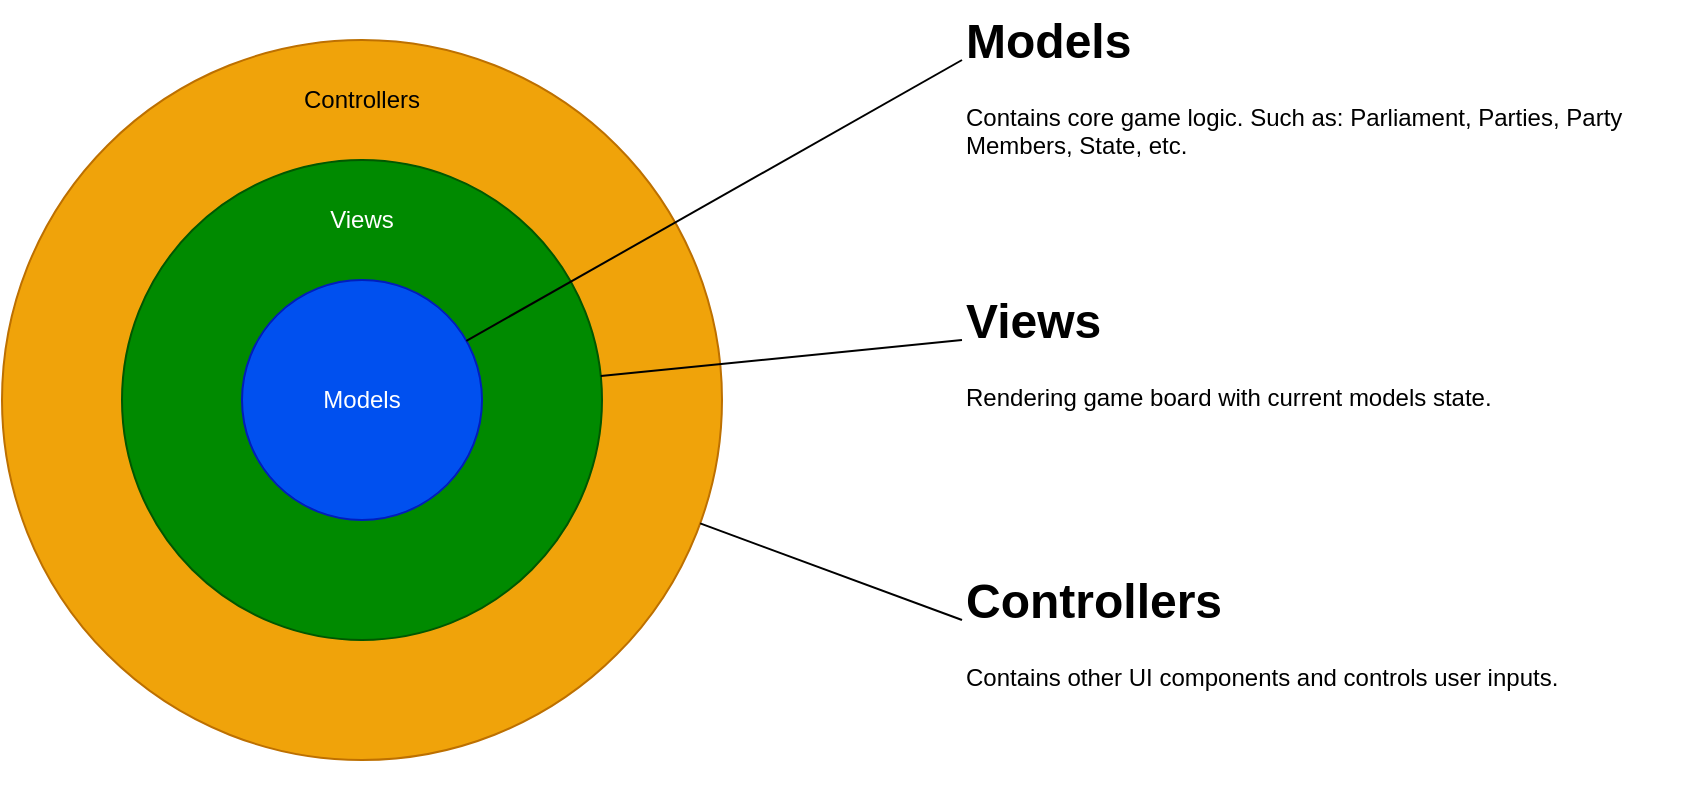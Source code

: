 <mxfile version="26.0.4" pages="3">
  <diagram id="mvDYsqlOY7IzLZOZ13eX" name="Architecture">
    <mxGraphModel dx="1434" dy="838" grid="1" gridSize="10" guides="1" tooltips="1" connect="1" arrows="1" fold="1" page="1" pageScale="1" pageWidth="1100" pageHeight="850" math="0" shadow="0">
      <root>
        <mxCell id="0" />
        <mxCell id="1" parent="0" />
        <mxCell id="HzE5Y_yb6oloLd-kvbXD-3" value="Controllers" style="ellipse;whiteSpace=wrap;html=1;aspect=fixed;verticalAlign=top;spacingTop=16;fillColor=#f0a30a;fontColor=#000000;strokeColor=#BD7000;" parent="1" vertex="1">
          <mxGeometry x="200" y="200" width="360" height="360" as="geometry" />
        </mxCell>
        <mxCell id="HzE5Y_yb6oloLd-kvbXD-2" value="Views" style="ellipse;whiteSpace=wrap;html=1;aspect=fixed;verticalAlign=top;spacingTop=16;fillColor=#008a00;fontColor=#ffffff;strokeColor=#005700;" parent="1" vertex="1">
          <mxGeometry x="260" y="260" width="240" height="240" as="geometry" />
        </mxCell>
        <mxCell id="HzE5Y_yb6oloLd-kvbXD-1" value="Models" style="ellipse;whiteSpace=wrap;html=1;aspect=fixed;fillColor=#0050ef;fontColor=#ffffff;strokeColor=#001DBC;" parent="1" vertex="1">
          <mxGeometry x="320" y="320" width="120" height="120" as="geometry" />
        </mxCell>
        <mxCell id="h59qD7-6By2GhKR9hAWH-1" value="&lt;h1 style=&quot;margin-top: 0px;&quot;&gt;Controllers&lt;/h1&gt;&lt;h1 style=&quot;margin-top: 0px;&quot;&gt;&lt;p style=&quot;font-size: 12px; font-weight: 400;&quot;&gt;Contains other UI components and controls user inputs.&lt;/p&gt;&lt;/h1&gt;" style="text;html=1;whiteSpace=wrap;overflow=hidden;rounded=0;" parent="1" vertex="1">
          <mxGeometry x="680" y="460" width="360" height="120" as="geometry" />
        </mxCell>
        <mxCell id="h59qD7-6By2GhKR9hAWH-2" value="" style="endArrow=none;html=1;rounded=0;entryX=0;entryY=0.25;entryDx=0;entryDy=0;" parent="1" source="HzE5Y_yb6oloLd-kvbXD-1" target="h59qD7-6By2GhKR9hAWH-6" edge="1">
          <mxGeometry width="50" height="50" relative="1" as="geometry">
            <mxPoint x="540" y="470" as="sourcePoint" />
            <mxPoint x="670" y="440" as="targetPoint" />
          </mxGeometry>
        </mxCell>
        <mxCell id="h59qD7-6By2GhKR9hAWH-3" value="" style="endArrow=none;html=1;rounded=0;entryX=0;entryY=0.25;entryDx=0;entryDy=0;" parent="1" source="HzE5Y_yb6oloLd-kvbXD-2" target="h59qD7-6By2GhKR9hAWH-5" edge="1">
          <mxGeometry width="50" height="50" relative="1" as="geometry">
            <mxPoint x="620" y="390" as="sourcePoint" />
            <mxPoint x="670" y="340" as="targetPoint" />
          </mxGeometry>
        </mxCell>
        <mxCell id="h59qD7-6By2GhKR9hAWH-4" value="" style="endArrow=none;html=1;rounded=0;entryX=0;entryY=0.25;entryDx=0;entryDy=0;" parent="1" source="HzE5Y_yb6oloLd-kvbXD-3" target="h59qD7-6By2GhKR9hAWH-1" edge="1">
          <mxGeometry width="50" height="50" relative="1" as="geometry">
            <mxPoint x="620" y="290" as="sourcePoint" />
            <mxPoint x="670" y="240" as="targetPoint" />
          </mxGeometry>
        </mxCell>
        <mxCell id="h59qD7-6By2GhKR9hAWH-5" value="&lt;h1 style=&quot;margin-top: 0px;&quot;&gt;Views&lt;/h1&gt;&lt;p&gt;Rendering game board with current models state.&lt;/p&gt;" style="text;html=1;whiteSpace=wrap;overflow=hidden;rounded=0;" parent="1" vertex="1">
          <mxGeometry x="680" y="320" width="360" height="120" as="geometry" />
        </mxCell>
        <mxCell id="h59qD7-6By2GhKR9hAWH-6" value="&lt;h1 style=&quot;margin-top: 0px;&quot;&gt;Models&lt;/h1&gt;&lt;h1 style=&quot;margin-top: 0px;&quot;&gt;&lt;p style=&quot;font-size: 12px; font-weight: 400;&quot;&gt;&lt;span style=&quot;background-color: transparent; color: light-dark(rgb(0, 0, 0), rgb(255, 255, 255));&quot;&gt;Contains core game logic. Such as: Parliament, Parties, Party Members, State, etc.&lt;/span&gt;&lt;br&gt;&lt;/p&gt;&lt;/h1&gt;" style="text;html=1;whiteSpace=wrap;overflow=hidden;rounded=0;" parent="1" vertex="1">
          <mxGeometry x="680" y="180" width="360" height="120" as="geometry" />
        </mxCell>
      </root>
    </mxGraphModel>
  </diagram>
  <diagram id="C5RBs43oDa-KdzZeNtuy" name="Models">
    <mxGraphModel dx="1434" dy="838" grid="1" gridSize="10" guides="1" tooltips="1" connect="1" arrows="1" fold="1" page="1" pageScale="1" pageWidth="1169" pageHeight="827" math="0" shadow="0">
      <root>
        <mxCell id="WIyWlLk6GJQsqaUBKTNV-0" />
        <mxCell id="WIyWlLk6GJQsqaUBKTNV-1" parent="WIyWlLk6GJQsqaUBKTNV-0" />
        <mxCell id="zkfFHV4jXpPFQw0GAbJ--0" value="Member" style="swimlane;fontStyle=2;align=center;verticalAlign=top;childLayout=stackLayout;horizontal=1;startSize=26;horizontalStack=0;resizeParent=1;resizeLast=0;collapsible=1;marginBottom=0;rounded=0;shadow=0;strokeWidth=1;" parent="WIyWlLk6GJQsqaUBKTNV-1" vertex="1">
          <mxGeometry x="665" y="110" width="160" height="330" as="geometry">
            <mxRectangle x="230" y="140" width="160" height="26" as="alternateBounds" />
          </mxGeometry>
        </mxCell>
        <mxCell id="zkfFHV4jXpPFQw0GAbJ--1" value="+ ID" style="text;align=left;verticalAlign=top;spacingLeft=4;spacingRight=4;overflow=hidden;rotatable=0;points=[[0,0.5],[1,0.5]];portConstraint=eastwest;" parent="zkfFHV4jXpPFQw0GAbJ--0" vertex="1">
          <mxGeometry y="26" width="160" height="26" as="geometry" />
        </mxCell>
        <mxCell id="mJDjyZB0HMVaEcLKdFet-34" value="+ Ideology" style="text;align=left;verticalAlign=top;spacingLeft=4;spacingRight=4;overflow=hidden;rotatable=0;points=[[0,0.5],[1,0.5]];portConstraint=eastwest;" parent="zkfFHV4jXpPFQw0GAbJ--0" vertex="1">
          <mxGeometry y="52" width="160" height="26" as="geometry" />
        </mxCell>
        <mxCell id="hrejwmupJxw2dykccQO4-26" value="+ State" style="text;strokeColor=none;fillColor=none;align=left;verticalAlign=top;spacingLeft=4;spacingRight=4;overflow=hidden;rotatable=0;points=[[0,0.5],[1,0.5]];portConstraint=eastwest;" parent="zkfFHV4jXpPFQw0GAbJ--0" vertex="1">
          <mxGeometry y="78" width="160" height="26" as="geometry" />
        </mxCell>
        <mxCell id="hrejwmupJxw2dykccQO4-31" value="+ Location: Cell" style="text;strokeColor=none;fillColor=none;align=left;verticalAlign=top;spacingLeft=4;spacingRight=4;overflow=hidden;rotatable=0;points=[[0,0.5],[1,0.5]];portConstraint=eastwest;" parent="zkfFHV4jXpPFQw0GAbJ--0" vertex="1">
          <mxGeometry y="104" width="160" height="26" as="geometry" />
        </mxCell>
        <mxCell id="hrejwmupJxw2dykccQO4-27" value="+ Manoeuvre" style="text;strokeColor=none;fillColor=none;align=left;verticalAlign=top;spacingLeft=4;spacingRight=4;overflow=hidden;rotatable=0;points=[[0,0.5],[1,0.5]];portConstraint=eastwest;" parent="zkfFHV4jXpPFQw0GAbJ--0" vertex="1">
          <mxGeometry y="130" width="160" height="26" as="geometry" />
        </mxCell>
        <mxCell id="hrejwmupJxw2dykccQO4-24" value="" style="line;strokeWidth=1;fillColor=none;align=left;verticalAlign=middle;spacingTop=-1;spacingLeft=3;spacingRight=3;rotatable=0;labelPosition=right;points=[];portConstraint=eastwest;strokeColor=inherit;" parent="zkfFHV4jXpPFQw0GAbJ--0" vertex="1">
          <mxGeometry y="156" width="160" height="8" as="geometry" />
        </mxCell>
        <mxCell id="zkfFHV4jXpPFQw0GAbJ--2" value="+ Role" style="text;align=left;verticalAlign=top;spacingLeft=4;spacingRight=4;overflow=hidden;rotatable=0;points=[[0,0.5],[1,0.5]];portConstraint=eastwest;rounded=0;shadow=0;html=0;" parent="zkfFHV4jXpPFQw0GAbJ--0" vertex="1">
          <mxGeometry y="164" width="160" height="26" as="geometry" />
        </mxCell>
        <mxCell id="mJDjyZB0HMVaEcLKdFet-35" value="+ Kill (Member)" style="text;strokeColor=none;fillColor=none;align=left;verticalAlign=top;spacingLeft=4;spacingRight=4;overflow=hidden;rotatable=0;points=[[0,0.5],[1,0.5]];portConstraint=eastwest;" parent="zkfFHV4jXpPFQw0GAbJ--0" vertex="1">
          <mxGeometry y="190" width="160" height="26" as="geometry" />
        </mxCell>
        <mxCell id="mJDjyZB0HMVaEcLKdFet-36" value="+ Cells to Move ( ): [Cell]" style="text;strokeColor=none;fillColor=none;align=left;verticalAlign=top;spacingLeft=4;spacingRight=4;overflow=hidden;rotatable=0;points=[[0,0.5],[1,0.5]];portConstraint=eastwest;" parent="zkfFHV4jXpPFQw0GAbJ--0" vertex="1">
          <mxGeometry y="216" width="160" height="26" as="geometry" />
        </mxCell>
        <mxCell id="mJDjyZB0HMVaEcLKdFet-37" value="+ Can Kill On (Cell)" style="text;strokeColor=none;fillColor=none;align=left;verticalAlign=top;spacingLeft=4;spacingRight=4;overflow=hidden;rotatable=0;points=[[0,0.5],[1,0.5]];portConstraint=eastwest;" parent="zkfFHV4jXpPFQw0GAbJ--0" vertex="1">
          <mxGeometry y="242" width="160" height="26" as="geometry" />
        </mxCell>
        <mxCell id="mJDjyZB0HMVaEcLKdFet-38" value="+ Can Bury On (Cell)" style="text;strokeColor=none;fillColor=none;align=left;verticalAlign=top;spacingLeft=4;spacingRight=4;overflow=hidden;rotatable=0;points=[[0,0.5],[1,0.5]];portConstraint=eastwest;" parent="zkfFHV4jXpPFQw0GAbJ--0" vertex="1">
          <mxGeometry y="268" width="160" height="26" as="geometry" />
        </mxCell>
        <mxCell id="zkfFHV4jXpPFQw0GAbJ--3" value="+ Act (Cell)" style="text;align=left;verticalAlign=top;spacingLeft=4;spacingRight=4;overflow=hidden;rotatable=0;points=[[0,0.5],[1,0.5]];portConstraint=eastwest;rounded=0;shadow=0;html=0;" parent="zkfFHV4jXpPFQw0GAbJ--0" vertex="1">
          <mxGeometry y="294" width="160" height="26" as="geometry" />
        </mxCell>
        <mxCell id="zkfFHV4jXpPFQw0GAbJ--6" value="Chief" style="swimlane;fontStyle=0;align=center;verticalAlign=top;childLayout=stackLayout;horizontal=1;startSize=26;horizontalStack=0;resizeParent=1;resizeLast=0;collapsible=1;marginBottom=0;rounded=0;shadow=0;strokeWidth=1;" parent="WIyWlLk6GJQsqaUBKTNV-1" vertex="1">
          <mxGeometry x="600" y="510" width="150" height="90" as="geometry">
            <mxRectangle x="130" y="380" width="160" height="26" as="alternateBounds" />
          </mxGeometry>
        </mxCell>
        <mxCell id="mJDjyZB0HMVaEcLKdFet-51" value="---" style="text;strokeColor=none;fillColor=none;align=left;verticalAlign=top;spacingLeft=4;spacingRight=4;overflow=hidden;rotatable=0;points=[[0,0.5],[1,0.5]];portConstraint=eastwest;" parent="zkfFHV4jXpPFQw0GAbJ--6" vertex="1">
          <mxGeometry y="26" width="150" height="26" as="geometry" />
        </mxCell>
        <mxCell id="mJDjyZB0HMVaEcLKdFet-28" value="" style="line;strokeWidth=1;fillColor=none;align=left;verticalAlign=middle;spacingTop=-1;spacingLeft=3;spacingRight=3;rotatable=0;labelPosition=right;points=[];portConstraint=eastwest;strokeColor=inherit;" parent="zkfFHV4jXpPFQw0GAbJ--6" vertex="1">
          <mxGeometry y="52" width="150" height="8" as="geometry" />
        </mxCell>
        <mxCell id="hrejwmupJxw2dykccQO4-35" value="+ Role" style="text;align=left;verticalAlign=top;spacingLeft=4;spacingRight=4;overflow=hidden;rotatable=0;points=[[0,0.5],[1,0.5]];portConstraint=eastwest;rounded=0;shadow=0;html=0;" parent="zkfFHV4jXpPFQw0GAbJ--6" vertex="1">
          <mxGeometry y="60" width="150" height="26" as="geometry" />
        </mxCell>
        <mxCell id="zkfFHV4jXpPFQw0GAbJ--12" value="" style="endArrow=block;endSize=10;endFill=0;shadow=0;strokeWidth=1;rounded=0;edgeStyle=elbowEdgeStyle;elbow=vertical;" parent="WIyWlLk6GJQsqaUBKTNV-1" source="zkfFHV4jXpPFQw0GAbJ--6" target="zkfFHV4jXpPFQw0GAbJ--0" edge="1">
          <mxGeometry width="160" relative="1" as="geometry">
            <mxPoint x="660" y="193" as="sourcePoint" />
            <mxPoint x="660" y="193" as="targetPoint" />
          </mxGeometry>
        </mxCell>
        <mxCell id="zkfFHV4jXpPFQw0GAbJ--16" value="" style="endArrow=block;endSize=10;endFill=0;shadow=0;strokeWidth=1;rounded=0;edgeStyle=elbowEdgeStyle;elbow=vertical;" parent="WIyWlLk6GJQsqaUBKTNV-1" source="hrejwmupJxw2dykccQO4-36" target="zkfFHV4jXpPFQw0GAbJ--0" edge="1">
          <mxGeometry width="160" relative="1" as="geometry">
            <mxPoint x="840" y="390" as="sourcePoint" />
            <mxPoint x="770" y="261" as="targetPoint" />
          </mxGeometry>
        </mxCell>
        <mxCell id="zkfFHV4jXpPFQw0GAbJ--17" value="Party" style="swimlane;fontStyle=0;align=center;verticalAlign=top;childLayout=stackLayout;horizontal=1;startSize=26;horizontalStack=0;resizeParent=1;resizeLast=0;collapsible=1;marginBottom=0;rounded=0;shadow=0;strokeWidth=1;" parent="WIyWlLk6GJQsqaUBKTNV-1" vertex="1">
          <mxGeometry x="425" y="227" width="120" height="112" as="geometry">
            <mxRectangle x="550" y="140" width="160" height="26" as="alternateBounds" />
          </mxGeometry>
        </mxCell>
        <mxCell id="hrejwmupJxw2dykccQO4-23" value="---" style="text;strokeColor=none;fillColor=none;align=left;verticalAlign=top;spacingLeft=4;spacingRight=4;overflow=hidden;rotatable=0;points=[[0,0.5],[1,0.5]];portConstraint=eastwest;" parent="zkfFHV4jXpPFQw0GAbJ--17" vertex="1">
          <mxGeometry y="26" width="120" height="26" as="geometry" />
        </mxCell>
        <mxCell id="hrejwmupJxw2dykccQO4-22" value="" style="line;strokeWidth=1;fillColor=none;align=left;verticalAlign=middle;spacingTop=-1;spacingLeft=3;spacingRight=3;rotatable=0;labelPosition=right;points=[];portConstraint=eastwest;strokeColor=inherit;" parent="zkfFHV4jXpPFQw0GAbJ--17" vertex="1">
          <mxGeometry y="52" width="120" height="8" as="geometry" />
        </mxCell>
        <mxCell id="zkfFHV4jXpPFQw0GAbJ--18" value="+ Ideology" style="text;align=left;verticalAlign=top;spacingLeft=4;spacingRight=4;overflow=hidden;rotatable=0;points=[[0,0.5],[1,0.5]];portConstraint=eastwest;" parent="zkfFHV4jXpPFQw0GAbJ--17" vertex="1">
          <mxGeometry y="60" width="120" height="26" as="geometry" />
        </mxCell>
        <mxCell id="zkfFHV4jXpPFQw0GAbJ--19" value="+ Is Lost" style="text;align=left;verticalAlign=top;spacingLeft=4;spacingRight=4;overflow=hidden;rotatable=0;points=[[0,0.5],[1,0.5]];portConstraint=eastwest;rounded=0;shadow=0;html=0;" parent="zkfFHV4jXpPFQw0GAbJ--17" vertex="1">
          <mxGeometry y="86" width="120" height="26" as="geometry" />
        </mxCell>
        <mxCell id="zkfFHV4jXpPFQw0GAbJ--26" value="" style="endArrow=open;shadow=0;strokeWidth=1;rounded=0;endFill=0;elbow=vertical;dashed=1;exitX=1;exitY=0.5;exitDx=0;exitDy=0;entryX=0;entryY=0.5;entryDx=0;entryDy=0;endSize=12;" parent="WIyWlLk6GJQsqaUBKTNV-1" source="zkfFHV4jXpPFQw0GAbJ--19" target="mJDjyZB0HMVaEcLKdFet-35" edge="1">
          <mxGeometry x="0.5" y="41" relative="1" as="geometry">
            <mxPoint x="115" y="202" as="sourcePoint" />
            <mxPoint x="-45" y="202" as="targetPoint" />
            <mxPoint x="-40" y="32" as="offset" />
          </mxGeometry>
        </mxCell>
        <mxCell id="mJDjyZB0HMVaEcLKdFet-15" value="Members" style="edgeLabel;html=1;align=center;verticalAlign=middle;resizable=0;points=[];" parent="zkfFHV4jXpPFQw0GAbJ--26" vertex="1" connectable="0">
          <mxGeometry x="-0.274" y="1" relative="1" as="geometry">
            <mxPoint x="-4" y="15" as="offset" />
          </mxGeometry>
        </mxCell>
        <mxCell id="mJDjyZB0HMVaEcLKdFet-21" value="1..9" style="edgeLabel;html=1;align=center;verticalAlign=middle;resizable=0;points=[];" parent="zkfFHV4jXpPFQw0GAbJ--26" vertex="1" connectable="0">
          <mxGeometry x="0.692" y="-1" relative="1" as="geometry">
            <mxPoint x="-2" y="8" as="offset" />
          </mxGeometry>
        </mxCell>
        <mxCell id="hrejwmupJxw2dykccQO4-0" value="Parliament" style="swimlane;fontStyle=0;childLayout=stackLayout;horizontal=1;startSize=26;fillColor=none;horizontalStack=0;resizeParent=1;resizeParentMax=0;resizeLast=0;collapsible=1;marginBottom=0;" parent="WIyWlLk6GJQsqaUBKTNV-1" vertex="1">
          <mxGeometry x="185" y="110" width="120" height="138" as="geometry" />
        </mxCell>
        <mxCell id="hrejwmupJxw2dykccQO4-1" value="- Cur Ideology" style="text;strokeColor=none;fillColor=none;align=left;verticalAlign=top;spacingLeft=4;spacingRight=4;overflow=hidden;rotatable=0;points=[[0,0.5],[1,0.5]];portConstraint=eastwest;" parent="hrejwmupJxw2dykccQO4-0" vertex="1">
          <mxGeometry y="26" width="120" height="26" as="geometry" />
        </mxCell>
        <mxCell id="hrejwmupJxw2dykccQO4-19" value="" style="line;strokeWidth=1;fillColor=none;align=left;verticalAlign=middle;spacingTop=-1;spacingLeft=3;spacingRight=3;rotatable=0;labelPosition=right;points=[];portConstraint=eastwest;strokeColor=inherit;" parent="hrejwmupJxw2dykccQO4-0" vertex="1">
          <mxGeometry y="52" width="120" height="8" as="geometry" />
        </mxCell>
        <mxCell id="hrejwmupJxw2dykccQO4-18" value="- Get Next Party ( )" style="text;strokeColor=none;fillColor=none;align=left;verticalAlign=top;spacingLeft=4;spacingRight=4;overflow=hidden;rotatable=0;points=[[0,0.5],[1,0.5]];portConstraint=eastwest;" parent="hrejwmupJxw2dykccQO4-0" vertex="1">
          <mxGeometry y="60" width="120" height="26" as="geometry" />
        </mxCell>
        <mxCell id="hrejwmupJxw2dykccQO4-20" value="- Next Turn ( )" style="text;strokeColor=none;fillColor=none;align=left;verticalAlign=top;spacingLeft=4;spacingRight=4;overflow=hidden;rotatable=0;points=[[0,0.5],[1,0.5]];portConstraint=eastwest;" parent="hrejwmupJxw2dykccQO4-0" vertex="1">
          <mxGeometry y="86" width="120" height="26" as="geometry" />
        </mxCell>
        <mxCell id="hrejwmupJxw2dykccQO4-21" value="+ Act ( )" style="text;strokeColor=none;fillColor=none;align=left;verticalAlign=top;spacingLeft=4;spacingRight=4;overflow=hidden;rotatable=0;points=[[0,0.5],[1,0.5]];portConstraint=eastwest;" parent="hrejwmupJxw2dykccQO4-0" vertex="1">
          <mxGeometry y="112" width="120" height="26" as="geometry" />
        </mxCell>
        <mxCell id="hrejwmupJxw2dykccQO4-4" value="Cell" style="swimlane;fontStyle=0;childLayout=stackLayout;horizontal=1;startSize=26;fillColor=none;horizontalStack=0;resizeParent=1;resizeParentMax=0;resizeLast=0;collapsible=1;marginBottom=0;" parent="WIyWlLk6GJQsqaUBKTNV-1" vertex="1">
          <mxGeometry x="865" y="110" width="120" height="78" as="geometry" />
        </mxCell>
        <mxCell id="hrejwmupJxw2dykccQO4-5" value="+ X: int" style="text;strokeColor=none;fillColor=none;align=left;verticalAlign=top;spacingLeft=4;spacingRight=4;overflow=hidden;rotatable=0;points=[[0,0.5],[1,0.5]];portConstraint=eastwest;" parent="hrejwmupJxw2dykccQO4-4" vertex="1">
          <mxGeometry y="26" width="120" height="26" as="geometry" />
        </mxCell>
        <mxCell id="hrejwmupJxw2dykccQO4-6" value="+ Y: int" style="text;strokeColor=none;fillColor=none;align=left;verticalAlign=top;spacingLeft=4;spacingRight=4;overflow=hidden;rotatable=0;points=[[0,0.5],[1,0.5]];portConstraint=eastwest;" parent="hrejwmupJxw2dykccQO4-4" vertex="1">
          <mxGeometry y="52" width="120" height="26" as="geometry" />
        </mxCell>
        <mxCell id="hrejwmupJxw2dykccQO4-36" value="Assassin" style="swimlane;fontStyle=0;align=center;verticalAlign=top;childLayout=stackLayout;horizontal=1;startSize=26;horizontalStack=0;resizeParent=1;resizeLast=0;collapsible=1;marginBottom=0;rounded=0;shadow=0;strokeWidth=1;" parent="WIyWlLk6GJQsqaUBKTNV-1" vertex="1">
          <mxGeometry x="760" y="510" width="150" height="90" as="geometry">
            <mxRectangle x="130" y="380" width="160" height="26" as="alternateBounds" />
          </mxGeometry>
        </mxCell>
        <mxCell id="mJDjyZB0HMVaEcLKdFet-52" value="---" style="text;strokeColor=none;fillColor=none;align=left;verticalAlign=top;spacingLeft=4;spacingRight=4;overflow=hidden;rotatable=0;points=[[0,0.5],[1,0.5]];portConstraint=eastwest;" parent="hrejwmupJxw2dykccQO4-36" vertex="1">
          <mxGeometry y="26" width="150" height="26" as="geometry" />
        </mxCell>
        <mxCell id="mJDjyZB0HMVaEcLKdFet-30" value="" style="line;strokeWidth=1;fillColor=none;align=left;verticalAlign=middle;spacingTop=-1;spacingLeft=3;spacingRight=3;rotatable=0;labelPosition=right;points=[];portConstraint=eastwest;strokeColor=inherit;" parent="hrejwmupJxw2dykccQO4-36" vertex="1">
          <mxGeometry y="52" width="150" height="8" as="geometry" />
        </mxCell>
        <mxCell id="hrejwmupJxw2dykccQO4-37" value="+ Role" style="text;align=left;verticalAlign=top;spacingLeft=4;spacingRight=4;overflow=hidden;rotatable=0;points=[[0,0.5],[1,0.5]];portConstraint=eastwest;rounded=0;shadow=0;html=0;" parent="hrejwmupJxw2dykccQO4-36" vertex="1">
          <mxGeometry y="60" width="150" height="26" as="geometry" />
        </mxCell>
        <mxCell id="hrejwmupJxw2dykccQO4-38" value="Diplomat" style="swimlane;fontStyle=0;align=center;verticalAlign=top;childLayout=stackLayout;horizontal=1;startSize=26;horizontalStack=0;resizeParent=1;resizeLast=0;collapsible=1;marginBottom=0;rounded=0;shadow=0;strokeWidth=1;" parent="WIyWlLk6GJQsqaUBKTNV-1" vertex="1">
          <mxGeometry x="920" y="510" width="150" height="90" as="geometry">
            <mxRectangle x="130" y="380" width="160" height="26" as="alternateBounds" />
          </mxGeometry>
        </mxCell>
        <mxCell id="mJDjyZB0HMVaEcLKdFet-53" value="---" style="text;strokeColor=none;fillColor=none;align=left;verticalAlign=top;spacingLeft=4;spacingRight=4;overflow=hidden;rotatable=0;points=[[0,0.5],[1,0.5]];portConstraint=eastwest;" parent="hrejwmupJxw2dykccQO4-38" vertex="1">
          <mxGeometry y="26" width="150" height="26" as="geometry" />
        </mxCell>
        <mxCell id="mJDjyZB0HMVaEcLKdFet-32" value="" style="line;strokeWidth=1;fillColor=none;align=left;verticalAlign=middle;spacingTop=-1;spacingLeft=3;spacingRight=3;rotatable=0;labelPosition=right;points=[];portConstraint=eastwest;strokeColor=inherit;" parent="hrejwmupJxw2dykccQO4-38" vertex="1">
          <mxGeometry y="52" width="150" height="8" as="geometry" />
        </mxCell>
        <mxCell id="hrejwmupJxw2dykccQO4-39" value="+ Role" style="text;align=left;verticalAlign=top;spacingLeft=4;spacingRight=4;overflow=hidden;rotatable=0;points=[[0,0.5],[1,0.5]];portConstraint=eastwest;rounded=0;shadow=0;html=0;" parent="hrejwmupJxw2dykccQO4-38" vertex="1">
          <mxGeometry y="60" width="150" height="26" as="geometry" />
        </mxCell>
        <mxCell id="hrejwmupJxw2dykccQO4-40" value="Reporter" style="swimlane;fontStyle=0;align=center;verticalAlign=top;childLayout=stackLayout;horizontal=1;startSize=26;horizontalStack=0;resizeParent=1;resizeLast=0;collapsible=1;marginBottom=0;rounded=0;shadow=0;strokeWidth=1;" parent="WIyWlLk6GJQsqaUBKTNV-1" vertex="1">
          <mxGeometry x="440" y="510" width="150" height="90" as="geometry">
            <mxRectangle x="130" y="380" width="160" height="26" as="alternateBounds" />
          </mxGeometry>
        </mxCell>
        <mxCell id="mJDjyZB0HMVaEcLKdFet-50" value="---" style="text;strokeColor=none;fillColor=none;align=left;verticalAlign=top;spacingLeft=4;spacingRight=4;overflow=hidden;rotatable=0;points=[[0,0.5],[1,0.5]];portConstraint=eastwest;" parent="hrejwmupJxw2dykccQO4-40" vertex="1">
          <mxGeometry y="26" width="150" height="26" as="geometry" />
        </mxCell>
        <mxCell id="mJDjyZB0HMVaEcLKdFet-26" value="" style="line;strokeWidth=1;fillColor=none;align=left;verticalAlign=middle;spacingTop=-1;spacingLeft=3;spacingRight=3;rotatable=0;labelPosition=right;points=[];portConstraint=eastwest;strokeColor=inherit;" parent="hrejwmupJxw2dykccQO4-40" vertex="1">
          <mxGeometry y="52" width="150" height="8" as="geometry" />
        </mxCell>
        <mxCell id="hrejwmupJxw2dykccQO4-41" value="+ Role" style="text;align=left;verticalAlign=top;spacingLeft=4;spacingRight=4;overflow=hidden;rotatable=0;points=[[0,0.5],[1,0.5]];portConstraint=eastwest;rounded=0;shadow=0;html=0;" parent="hrejwmupJxw2dykccQO4-40" vertex="1">
          <mxGeometry y="60" width="150" height="26" as="geometry" />
        </mxCell>
        <mxCell id="hrejwmupJxw2dykccQO4-42" value="Militant" style="swimlane;fontStyle=0;align=center;verticalAlign=top;childLayout=stackLayout;horizontal=1;startSize=26;horizontalStack=0;resizeParent=1;resizeLast=0;collapsible=1;marginBottom=0;rounded=0;shadow=0;strokeWidth=1;" parent="WIyWlLk6GJQsqaUBKTNV-1" vertex="1">
          <mxGeometry x="280" y="510" width="150" height="90" as="geometry">
            <mxRectangle x="130" y="380" width="160" height="26" as="alternateBounds" />
          </mxGeometry>
        </mxCell>
        <mxCell id="mJDjyZB0HMVaEcLKdFet-49" value="---" style="text;strokeColor=none;fillColor=none;align=left;verticalAlign=top;spacingLeft=4;spacingRight=4;overflow=hidden;rotatable=0;points=[[0,0.5],[1,0.5]];portConstraint=eastwest;" parent="hrejwmupJxw2dykccQO4-42" vertex="1">
          <mxGeometry y="26" width="150" height="26" as="geometry" />
        </mxCell>
        <mxCell id="mJDjyZB0HMVaEcLKdFet-24" value="" style="line;strokeWidth=1;fillColor=none;align=left;verticalAlign=middle;spacingTop=-1;spacingLeft=3;spacingRight=3;rotatable=0;labelPosition=right;points=[];portConstraint=eastwest;strokeColor=inherit;" parent="hrejwmupJxw2dykccQO4-42" vertex="1">
          <mxGeometry y="52" width="150" height="8" as="geometry" />
        </mxCell>
        <mxCell id="hrejwmupJxw2dykccQO4-43" value="+ Role" style="text;align=left;verticalAlign=top;spacingLeft=4;spacingRight=4;overflow=hidden;rotatable=0;points=[[0,0.5],[1,0.5]];portConstraint=eastwest;rounded=0;shadow=0;html=0;" parent="hrejwmupJxw2dykccQO4-42" vertex="1">
          <mxGeometry y="60" width="150" height="26" as="geometry" />
        </mxCell>
        <mxCell id="hrejwmupJxw2dykccQO4-44" value="Necromobile" style="swimlane;fontStyle=0;align=center;verticalAlign=top;childLayout=stackLayout;horizontal=1;startSize=26;horizontalStack=0;resizeParent=1;resizeLast=0;collapsible=1;marginBottom=0;rounded=0;shadow=0;strokeWidth=1;" parent="WIyWlLk6GJQsqaUBKTNV-1" vertex="1">
          <mxGeometry x="120" y="510" width="150" height="90" as="geometry">
            <mxRectangle x="130" y="380" width="160" height="26" as="alternateBounds" />
          </mxGeometry>
        </mxCell>
        <mxCell id="mJDjyZB0HMVaEcLKdFet-48" value="---" style="text;strokeColor=none;fillColor=none;align=left;verticalAlign=top;spacingLeft=4;spacingRight=4;overflow=hidden;rotatable=0;points=[[0,0.5],[1,0.5]];portConstraint=eastwest;" parent="hrejwmupJxw2dykccQO4-44" vertex="1">
          <mxGeometry y="26" width="150" height="26" as="geometry" />
        </mxCell>
        <mxCell id="mJDjyZB0HMVaEcLKdFet-23" value="" style="line;strokeWidth=1;fillColor=none;align=left;verticalAlign=middle;spacingTop=-1;spacingLeft=3;spacingRight=3;rotatable=0;labelPosition=right;points=[];portConstraint=eastwest;strokeColor=inherit;" parent="hrejwmupJxw2dykccQO4-44" vertex="1">
          <mxGeometry y="52" width="150" height="8" as="geometry" />
        </mxCell>
        <mxCell id="hrejwmupJxw2dykccQO4-45" value="+ Role" style="text;align=left;verticalAlign=top;spacingLeft=4;spacingRight=4;overflow=hidden;rotatable=0;points=[[0,0.5],[1,0.5]];portConstraint=eastwest;rounded=0;shadow=0;html=0;" parent="hrejwmupJxw2dykccQO4-44" vertex="1">
          <mxGeometry y="60" width="150" height="26" as="geometry" />
        </mxCell>
        <mxCell id="hrejwmupJxw2dykccQO4-47" value="" style="endArrow=block;endSize=10;endFill=0;shadow=0;strokeWidth=1;rounded=0;edgeStyle=elbowEdgeStyle;elbow=vertical;" parent="WIyWlLk6GJQsqaUBKTNV-1" source="hrejwmupJxw2dykccQO4-38" target="zkfFHV4jXpPFQw0GAbJ--0" edge="1">
          <mxGeometry width="160" relative="1" as="geometry">
            <mxPoint x="730" y="400" as="sourcePoint" />
            <mxPoint x="590" y="336" as="targetPoint" />
          </mxGeometry>
        </mxCell>
        <mxCell id="hrejwmupJxw2dykccQO4-48" value="" style="endArrow=block;endSize=10;endFill=0;shadow=0;strokeWidth=1;rounded=0;edgeStyle=elbowEdgeStyle;elbow=vertical;" parent="WIyWlLk6GJQsqaUBKTNV-1" source="hrejwmupJxw2dykccQO4-40" target="zkfFHV4jXpPFQw0GAbJ--0" edge="1">
          <mxGeometry width="160" relative="1" as="geometry">
            <mxPoint x="870" y="400" as="sourcePoint" />
            <mxPoint x="590" y="336" as="targetPoint" />
          </mxGeometry>
        </mxCell>
        <mxCell id="hrejwmupJxw2dykccQO4-49" value="" style="endArrow=block;endSize=10;endFill=0;shadow=0;strokeWidth=1;rounded=0;edgeStyle=elbowEdgeStyle;elbow=vertical;" parent="WIyWlLk6GJQsqaUBKTNV-1" source="hrejwmupJxw2dykccQO4-42" target="zkfFHV4jXpPFQw0GAbJ--0" edge="1">
          <mxGeometry width="160" relative="1" as="geometry">
            <mxPoint x="450" y="400" as="sourcePoint" />
            <mxPoint x="590" y="336" as="targetPoint" />
          </mxGeometry>
        </mxCell>
        <mxCell id="hrejwmupJxw2dykccQO4-50" value="" style="endArrow=block;endSize=10;endFill=0;shadow=0;strokeWidth=1;rounded=0;edgeStyle=elbowEdgeStyle;elbow=vertical;" parent="WIyWlLk6GJQsqaUBKTNV-1" source="hrejwmupJxw2dykccQO4-44" target="zkfFHV4jXpPFQw0GAbJ--0" edge="1">
          <mxGeometry width="160" relative="1" as="geometry">
            <mxPoint x="310" y="400" as="sourcePoint" />
            <mxPoint x="590" y="336" as="targetPoint" />
          </mxGeometry>
        </mxCell>
        <mxCell id="mJDjyZB0HMVaEcLKdFet-10" value="" style="endArrow=open;endFill=1;endSize=12;html=1;rounded=0;edgeStyle=orthogonalEdgeStyle;elbow=vertical;entryX=0;entryY=0.5;entryDx=0;entryDy=0;" parent="WIyWlLk6GJQsqaUBKTNV-1" source="hrejwmupJxw2dykccQO4-0" target="zkfFHV4jXpPFQw0GAbJ--19" edge="1">
          <mxGeometry width="160" relative="1" as="geometry">
            <mxPoint x="215" y="320" as="sourcePoint" />
            <mxPoint x="375" y="320" as="targetPoint" />
          </mxGeometry>
        </mxCell>
        <mxCell id="mJDjyZB0HMVaEcLKdFet-11" value="Cur Party" style="edgeLabel;html=1;align=center;verticalAlign=middle;resizable=0;points=[];" parent="mJDjyZB0HMVaEcLKdFet-10" vertex="1" connectable="0">
          <mxGeometry x="0.153" relative="1" as="geometry">
            <mxPoint as="offset" />
          </mxGeometry>
        </mxCell>
        <mxCell id="mJDjyZB0HMVaEcLKdFet-13" value="" style="endArrow=open;endFill=1;endSize=12;html=1;rounded=0;elbow=vertical;entryX=0;entryY=0.5;entryDx=0;entryDy=0;exitX=1;exitY=0.5;exitDx=0;exitDy=0;" parent="WIyWlLk6GJQsqaUBKTNV-1" source="zkfFHV4jXpPFQw0GAbJ--18" target="zkfFHV4jXpPFQw0GAbJ--2" edge="1">
          <mxGeometry width="160" relative="1" as="geometry">
            <mxPoint x="415" y="180" as="sourcePoint" />
            <mxPoint x="575" y="180" as="targetPoint" />
          </mxGeometry>
        </mxCell>
        <mxCell id="mJDjyZB0HMVaEcLKdFet-14" value="Chief" style="edgeLabel;html=1;align=center;verticalAlign=middle;resizable=0;points=[];" parent="mJDjyZB0HMVaEcLKdFet-13" vertex="1" connectable="0">
          <mxGeometry x="0.277" relative="1" as="geometry">
            <mxPoint x="-47" y="-5" as="offset" />
          </mxGeometry>
        </mxCell>
        <mxCell id="mJDjyZB0HMVaEcLKdFet-16" value="" style="endArrow=diamondThin;endFill=0;endSize=24;html=1;rounded=0;sourcePerimeterSpacing=6;targetPerimeterSpacing=12;elbow=vertical;entryX=1;entryY=0.5;entryDx=0;entryDy=0;exitX=0;exitY=0.5;exitDx=0;exitDy=0;" parent="WIyWlLk6GJQsqaUBKTNV-1" source="zkfFHV4jXpPFQw0GAbJ--1" target="hrejwmupJxw2dykccQO4-1" edge="1">
          <mxGeometry width="160" relative="1" as="geometry">
            <mxPoint x="335" y="90" as="sourcePoint" />
            <mxPoint x="495" y="90" as="targetPoint" />
          </mxGeometry>
        </mxCell>
        <mxCell id="mJDjyZB0HMVaEcLKdFet-17" value="36" style="edgeLabel;html=1;align=center;verticalAlign=middle;resizable=0;points=[];" parent="mJDjyZB0HMVaEcLKdFet-16" vertex="1" connectable="0">
          <mxGeometry x="-0.874" relative="1" as="geometry">
            <mxPoint y="-9" as="offset" />
          </mxGeometry>
        </mxCell>
        <mxCell id="mJDjyZB0HMVaEcLKdFet-19" value="" style="endArrow=diamondThin;endFill=0;endSize=24;html=1;rounded=0;sourcePerimeterSpacing=6;targetPerimeterSpacing=12;elbow=vertical;entryX=1;entryY=0.5;entryDx=0;entryDy=0;exitX=0;exitY=0.5;exitDx=0;exitDy=0;edgeStyle=orthogonalEdgeStyle;" parent="WIyWlLk6GJQsqaUBKTNV-1" source="hrejwmupJxw2dykccQO4-23" target="hrejwmupJxw2dykccQO4-18" edge="1">
          <mxGeometry width="160" relative="1" as="geometry">
            <mxPoint x="375" y="70" as="sourcePoint" />
            <mxPoint x="235" y="80" as="targetPoint" />
          </mxGeometry>
        </mxCell>
        <mxCell id="mJDjyZB0HMVaEcLKdFet-20" value="4" style="edgeLabel;html=1;align=center;verticalAlign=middle;resizable=0;points=[];" parent="mJDjyZB0HMVaEcLKdFet-19" vertex="1" connectable="0">
          <mxGeometry x="-0.839" y="1" relative="1" as="geometry">
            <mxPoint y="-9" as="offset" />
          </mxGeometry>
        </mxCell>
      </root>
    </mxGraphModel>
  </diagram>
  <diagram id="Med-YYuHFdi_uHZpJhDQ" name="Browsing">
    <mxGraphModel dx="2074" dy="1230" grid="1" gridSize="10" guides="1" tooltips="1" connect="1" arrows="1" fold="1" page="1" pageScale="1" pageWidth="1100" pageHeight="850" math="0" shadow="0">
      <root>
        <mxCell id="0" />
        <mxCell id="1" parent="0" />
        <mxCell id="fRJF4915hjOd7EYOfRLE-3" style="edgeStyle=orthogonalEdgeStyle;rounded=0;orthogonalLoop=1;jettySize=auto;html=1;startArrow=classic;startFill=1;" parent="1" source="fRJF4915hjOd7EYOfRLE-1" target="fRJF4915hjOd7EYOfRLE-2" edge="1">
          <mxGeometry relative="1" as="geometry" />
        </mxCell>
        <mxCell id="fRJF4915hjOd7EYOfRLE-1" value="Main" style="rounded=0;whiteSpace=wrap;html=1;" parent="1" vertex="1">
          <mxGeometry x="480" y="320" width="120" height="40" as="geometry" />
        </mxCell>
        <mxCell id="fRJF4915hjOd7EYOfRLE-2" value="About" style="rounded=0;whiteSpace=wrap;html=1;" parent="1" vertex="1">
          <mxGeometry x="480" y="120" width="120" height="40" as="geometry" />
        </mxCell>
        <mxCell id="fRJF4915hjOd7EYOfRLE-5" value="Settings" style="rounded=0;whiteSpace=wrap;html=1;" parent="1" vertex="1">
          <mxGeometry x="200" y="320" width="120" height="40" as="geometry" />
        </mxCell>
        <mxCell id="fRJF4915hjOd7EYOfRLE-6" style="edgeStyle=orthogonalEdgeStyle;rounded=0;orthogonalLoop=1;jettySize=auto;html=1;startArrow=classic;startFill=1;" parent="1" source="fRJF4915hjOd7EYOfRLE-1" target="fRJF4915hjOd7EYOfRLE-5" edge="1">
          <mxGeometry relative="1" as="geometry">
            <mxPoint x="550" y="330" as="sourcePoint" />
            <mxPoint x="550" y="170" as="targetPoint" />
          </mxGeometry>
        </mxCell>
        <mxCell id="fRJF4915hjOd7EYOfRLE-7" value="Game Options" style="rounded=0;whiteSpace=wrap;html=1;" parent="1" vertex="1">
          <mxGeometry x="480" y="520" width="120" height="40" as="geometry" />
        </mxCell>
        <mxCell id="fRJF4915hjOd7EYOfRLE-8" style="edgeStyle=orthogonalEdgeStyle;rounded=0;orthogonalLoop=1;jettySize=auto;html=1;startArrow=classic;startFill=1;" parent="1" source="fRJF4915hjOd7EYOfRLE-1" target="fRJF4915hjOd7EYOfRLE-7" edge="1">
          <mxGeometry relative="1" as="geometry">
            <mxPoint x="490" y="350" as="sourcePoint" />
            <mxPoint x="560" y="180" as="targetPoint" />
          </mxGeometry>
        </mxCell>
        <mxCell id="gv4n2l-uT0Oi-bt0wZsN-1" value="New Game" style="edgeLabel;html=1;align=center;verticalAlign=middle;resizable=0;points=[];" parent="fRJF4915hjOd7EYOfRLE-8" vertex="1" connectable="0">
          <mxGeometry x="-0.129" y="-1" relative="1" as="geometry">
            <mxPoint as="offset" />
          </mxGeometry>
        </mxCell>
        <mxCell id="fRJF4915hjOd7EYOfRLE-10" style="edgeStyle=orthogonalEdgeStyle;rounded=0;orthogonalLoop=1;jettySize=auto;html=1;startArrow=classic;startFill=1;endArrow=none;endFill=0;" parent="1" source="fRJF4915hjOd7EYOfRLE-9" target="fRJF4915hjOd7EYOfRLE-7" edge="1">
          <mxGeometry relative="1" as="geometry" />
        </mxCell>
        <mxCell id="gv4n2l-uT0Oi-bt0wZsN-2" value="Start" style="edgeLabel;html=1;align=center;verticalAlign=middle;resizable=0;points=[];" parent="fRJF4915hjOd7EYOfRLE-10" vertex="1" connectable="0">
          <mxGeometry x="-0.004" y="1" relative="1" as="geometry">
            <mxPoint y="-11" as="offset" />
          </mxGeometry>
        </mxCell>
        <mxCell id="fRJF4915hjOd7EYOfRLE-11" style="edgeStyle=orthogonalEdgeStyle;rounded=0;orthogonalLoop=1;jettySize=auto;html=1;" parent="1" source="fRJF4915hjOd7EYOfRLE-9" target="fRJF4915hjOd7EYOfRLE-1" edge="1">
          <mxGeometry relative="1" as="geometry">
            <mxPoint x="720" y="350" as="targetPoint" />
            <Array as="points">
              <mxPoint x="820" y="340" />
              <mxPoint x="721" y="340" />
            </Array>
          </mxGeometry>
        </mxCell>
        <mxCell id="fRJF4915hjOd7EYOfRLE-12" value="End/Finish" style="edgeLabel;html=1;align=center;verticalAlign=middle;resizable=0;points=[];" parent="fRJF4915hjOd7EYOfRLE-11" vertex="1" connectable="0">
          <mxGeometry x="-0.332" y="-2" relative="1" as="geometry">
            <mxPoint as="offset" />
          </mxGeometry>
        </mxCell>
        <mxCell id="fRJF4915hjOd7EYOfRLE-9" value="Board" style="rounded=0;whiteSpace=wrap;html=1;" parent="1" vertex="1">
          <mxGeometry x="760" y="520" width="120" height="40" as="geometry" />
        </mxCell>
      </root>
    </mxGraphModel>
  </diagram>
</mxfile>
